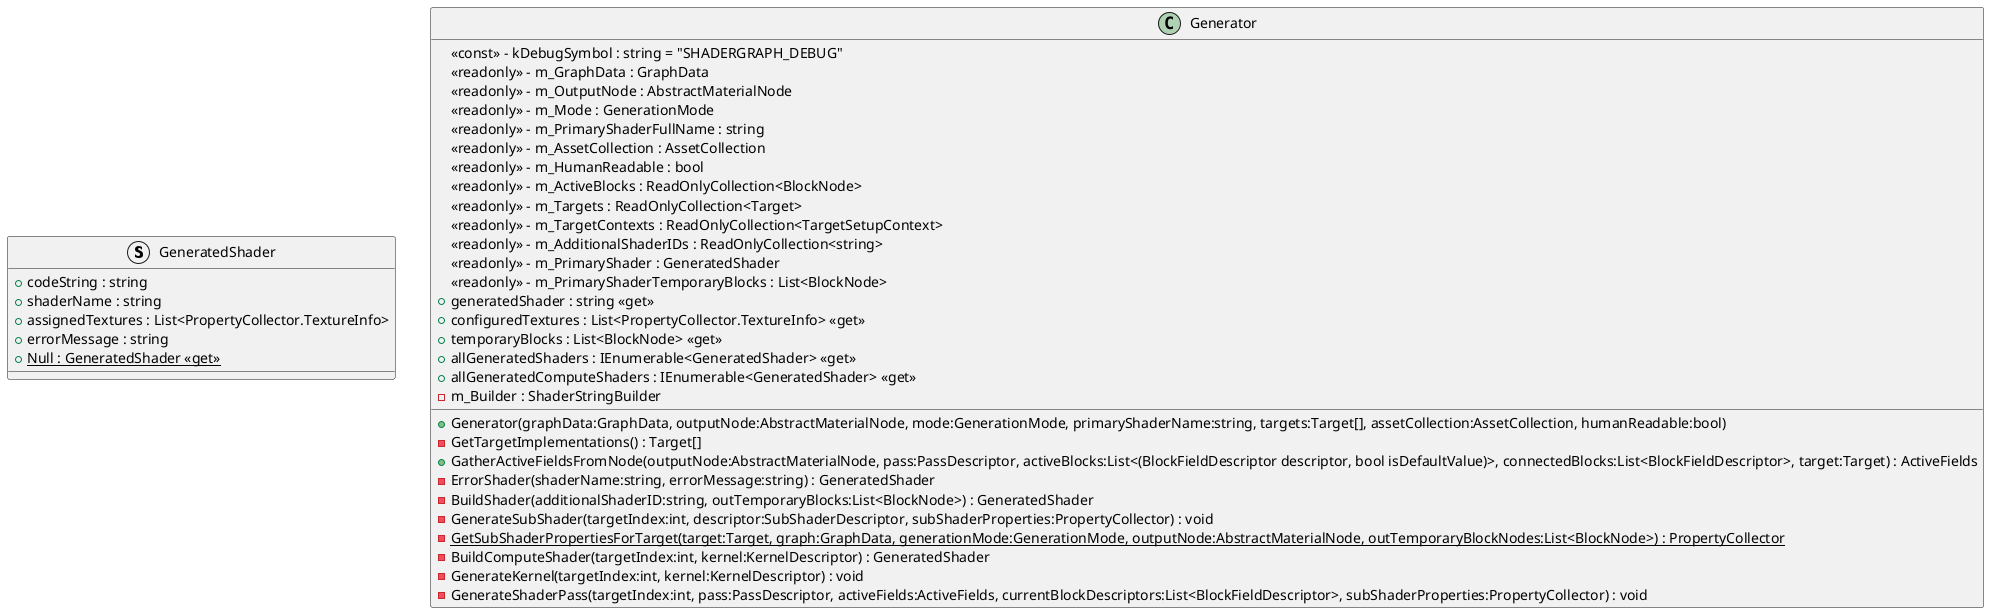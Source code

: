 @startuml
struct GeneratedShader {
    + codeString : string
    + shaderName : string
    + assignedTextures : List<PropertyCollector.TextureInfo>
    + errorMessage : string
    + {static} Null : GeneratedShader <<get>>
}
class Generator {
    <<const>> - kDebugSymbol : string = "SHADERGRAPH_DEBUG"
    <<readonly>> - m_GraphData : GraphData
    <<readonly>> - m_OutputNode : AbstractMaterialNode
    <<readonly>> - m_Mode : GenerationMode
    <<readonly>> - m_PrimaryShaderFullName : string
    <<readonly>> - m_AssetCollection : AssetCollection
    <<readonly>> - m_HumanReadable : bool
    <<readonly>> - m_ActiveBlocks : ReadOnlyCollection<BlockNode>
    <<readonly>> - m_Targets : ReadOnlyCollection<Target>
    <<readonly>> - m_TargetContexts : ReadOnlyCollection<TargetSetupContext>
    <<readonly>> - m_AdditionalShaderIDs : ReadOnlyCollection<string>
    <<readonly>> - m_PrimaryShader : GeneratedShader
    <<readonly>> - m_PrimaryShaderTemporaryBlocks : List<BlockNode>
    + generatedShader : string <<get>>
    + configuredTextures : List<PropertyCollector.TextureInfo> <<get>>
    + temporaryBlocks : List<BlockNode> <<get>>
    + allGeneratedShaders : IEnumerable<GeneratedShader> <<get>>
    + allGeneratedComputeShaders : IEnumerable<GeneratedShader> <<get>>
    + Generator(graphData:GraphData, outputNode:AbstractMaterialNode, mode:GenerationMode, primaryShaderName:string, targets:Target[], assetCollection:AssetCollection, humanReadable:bool)
    - GetTargetImplementations() : Target[]
    + GatherActiveFieldsFromNode(outputNode:AbstractMaterialNode, pass:PassDescriptor, activeBlocks:List<(BlockFieldDescriptor descriptor, bool isDefaultValue)>, connectedBlocks:List<BlockFieldDescriptor>, target:Target) : ActiveFields
    - ErrorShader(shaderName:string, errorMessage:string) : GeneratedShader
    - m_Builder : ShaderStringBuilder
    - BuildShader(additionalShaderID:string, outTemporaryBlocks:List<BlockNode>) : GeneratedShader
    - GenerateSubShader(targetIndex:int, descriptor:SubShaderDescriptor, subShaderProperties:PropertyCollector) : void
    {static} - GetSubShaderPropertiesForTarget(target:Target, graph:GraphData, generationMode:GenerationMode, outputNode:AbstractMaterialNode, outTemporaryBlockNodes:List<BlockNode>) : PropertyCollector
    - BuildComputeShader(targetIndex:int, kernel:KernelDescriptor) : GeneratedShader
    - GenerateKernel(targetIndex:int, kernel:KernelDescriptor) : void
    - GenerateShaderPass(targetIndex:int, pass:PassDescriptor, activeFields:ActiveFields, currentBlockDescriptors:List<BlockFieldDescriptor>, subShaderProperties:PropertyCollector) : void
}
@enduml

